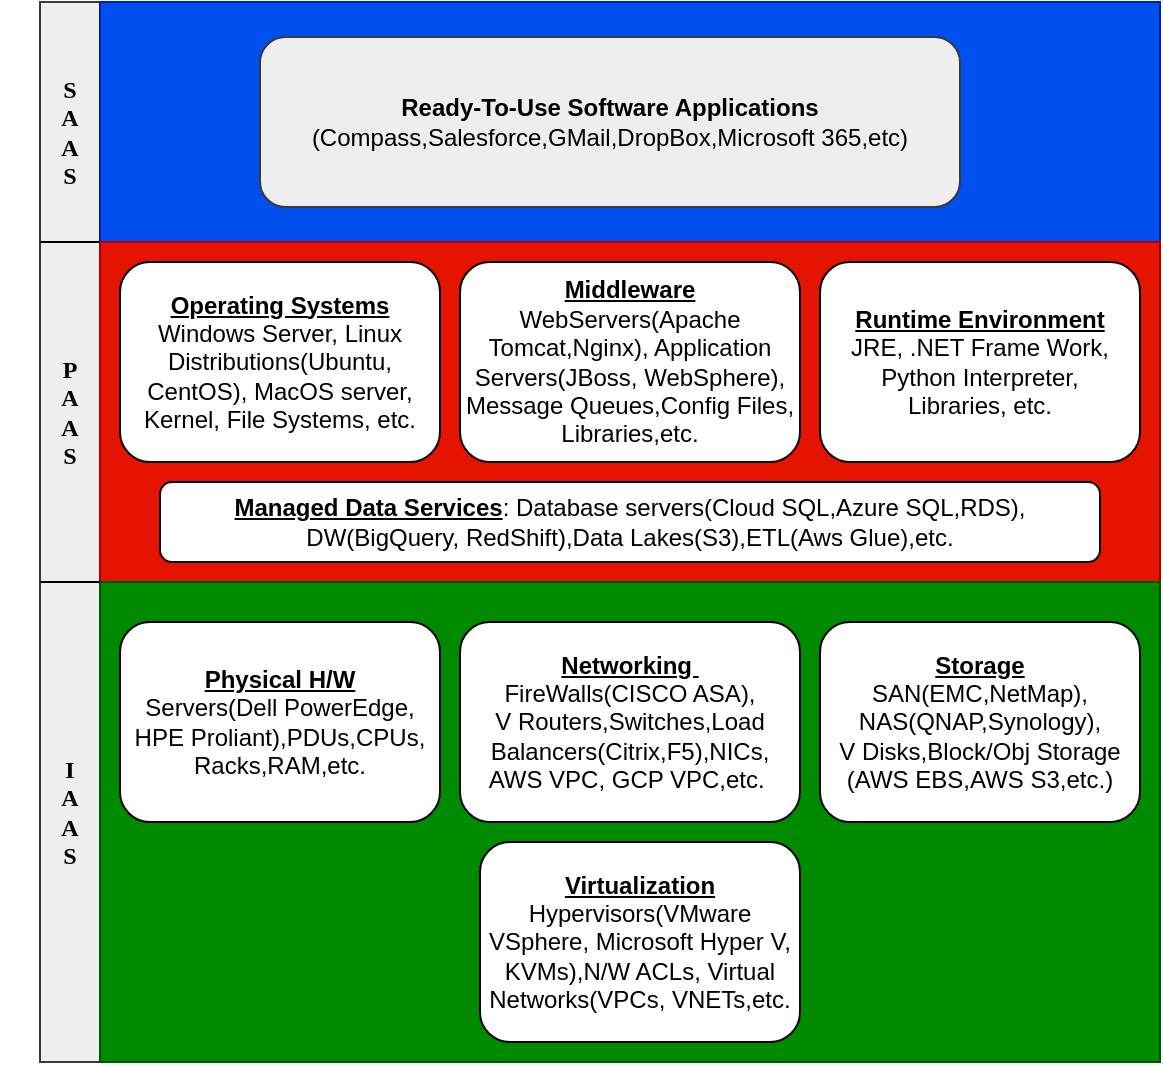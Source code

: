 <mxfile version="26.0.10">
  <diagram name="Page-1" id="xQfCdXBaoYpENJeM7S9G">
    <mxGraphModel dx="1050" dy="563" grid="1" gridSize="10" guides="1" tooltips="1" connect="1" arrows="1" fold="1" page="1" pageScale="1" pageWidth="850" pageHeight="1100" math="0" shadow="0">
      <root>
        <mxCell id="0" />
        <mxCell id="1" parent="0" />
        <mxCell id="vwg0xqAuFkWLNpj44O0B-1" value="" style="whiteSpace=wrap;html=1;aspect=fixed;fillColor=#eeeeee;strokeColor=#36393d;" vertex="1" parent="1">
          <mxGeometry x="120" y="70" width="530" height="530" as="geometry" />
        </mxCell>
        <mxCell id="vwg0xqAuFkWLNpj44O0B-2" value="" style="rounded=0;whiteSpace=wrap;html=1;fillColor=#0050ef;fontColor=#ffffff;strokeColor=#001DBC;" vertex="1" parent="1">
          <mxGeometry x="150" y="70" width="530" height="120" as="geometry" />
        </mxCell>
        <mxCell id="vwg0xqAuFkWLNpj44O0B-3" value="" style="rounded=0;whiteSpace=wrap;html=1;fillColor=#e51400;strokeColor=#B20000;fontColor=#ffffff;" vertex="1" parent="1">
          <mxGeometry x="150" y="190" width="530" height="170" as="geometry" />
        </mxCell>
        <mxCell id="vwg0xqAuFkWLNpj44O0B-4" value="" style="rounded=0;whiteSpace=wrap;html=1;fillColor=#008a00;strokeColor=#005700;fontColor=#ffffff;" vertex="1" parent="1">
          <mxGeometry x="150" y="360" width="530" height="240" as="geometry" />
        </mxCell>
        <mxCell id="vwg0xqAuFkWLNpj44O0B-5" value="&lt;b&gt;&lt;u&gt;Physical H/W&lt;/u&gt;&lt;/b&gt;&lt;div&gt;Servers(Dell PowerEdge, HPE&lt;span style=&quot;background-color: transparent; color: light-dark(rgb(0, 0, 0), rgb(255, 255, 255));&quot;&gt;&amp;nbsp;Proliant),PDUs,CPUs,&lt;/span&gt;&lt;/div&gt;&lt;div&gt;&lt;span style=&quot;background-color: transparent; color: light-dark(rgb(0, 0, 0), rgb(255, 255, 255));&quot;&gt;Racks,RAM,etc.&lt;/span&gt;&lt;/div&gt;" style="rounded=1;whiteSpace=wrap;html=1;" vertex="1" parent="1">
          <mxGeometry x="160" y="380" width="160" height="100" as="geometry" />
        </mxCell>
        <mxCell id="vwg0xqAuFkWLNpj44O0B-6" value="&lt;b&gt;&lt;u&gt;Networking&amp;nbsp;&lt;/u&gt;&lt;/b&gt;&lt;div&gt;FireWalls(CISCO ASA),&lt;/div&gt;&lt;div&gt;V Routers,Switches,Load Balancers(Citrix,F5),NICs,&lt;/div&gt;&lt;div&gt;AWS VPC, GCP VPC,etc.&amp;nbsp;&lt;/div&gt;" style="rounded=1;whiteSpace=wrap;html=1;align=center;" vertex="1" parent="1">
          <mxGeometry x="330" y="380" width="170" height="100" as="geometry" />
        </mxCell>
        <mxCell id="vwg0xqAuFkWLNpj44O0B-7" value="&lt;b&gt;&lt;u&gt;Storage&lt;/u&gt;&lt;/b&gt;&lt;div style=&quot;&quot;&gt;SAN(EMC,NetMap),&lt;/div&gt;&lt;div style=&quot;&quot;&gt;NAS(QNAP,Synology),&lt;/div&gt;&lt;div style=&quot;&quot;&gt;V Disks,Block/Obj Storage&lt;/div&gt;&lt;div style=&quot;&quot;&gt;(AWS EBS,AWS S3,etc.)&lt;/div&gt;" style="rounded=1;whiteSpace=wrap;html=1;" vertex="1" parent="1">
          <mxGeometry x="510" y="380" width="160" height="100" as="geometry" />
        </mxCell>
        <mxCell id="vwg0xqAuFkWLNpj44O0B-8" value="&lt;b style=&quot;&quot;&gt;&lt;u&gt;Virtualization&lt;/u&gt;&lt;/b&gt;&lt;div&gt;Hypervisors(VMware VSphere, Microsoft Hyper V, KVMs),N/W ACLs, Virtual Networks(VPCs, VNETs,etc.&lt;/div&gt;" style="rounded=1;whiteSpace=wrap;html=1;" vertex="1" parent="1">
          <mxGeometry x="340" y="490" width="160" height="100" as="geometry" />
        </mxCell>
        <mxCell id="vwg0xqAuFkWLNpj44O0B-9" value="&lt;b&gt;&lt;u&gt;Operating Systems&lt;/u&gt;&lt;/b&gt;&lt;br&gt;&lt;div&gt;&lt;span style=&quot;background-color: transparent; color: light-dark(rgb(0, 0, 0), rgb(255, 255, 255));&quot;&gt;Windows Server, Linux Distributions(Ubuntu, CentOS), MacOS server,&lt;/span&gt;&lt;/div&gt;&lt;div&gt;&lt;span style=&quot;background-color: transparent; color: light-dark(rgb(0, 0, 0), rgb(255, 255, 255));&quot;&gt;Kernel, File Systems, etc.&lt;/span&gt;&lt;/div&gt;" style="rounded=1;whiteSpace=wrap;html=1;" vertex="1" parent="1">
          <mxGeometry x="160" y="200" width="160" height="100" as="geometry" />
        </mxCell>
        <mxCell id="vwg0xqAuFkWLNpj44O0B-10" value="&lt;b&gt;&lt;u&gt;Middleware&lt;/u&gt;&lt;/b&gt;&lt;div&gt;WebServers(Apache Tomcat,Nginx), Application Servers(JBoss, WebSphere),&lt;/div&gt;&lt;div&gt;Message Queues,Config Files,&lt;/div&gt;&lt;div&gt;Libraries,etc.&lt;/div&gt;" style="rounded=1;whiteSpace=wrap;html=1;" vertex="1" parent="1">
          <mxGeometry x="330" y="200" width="170" height="100" as="geometry" />
        </mxCell>
        <mxCell id="vwg0xqAuFkWLNpj44O0B-11" value="&lt;b&gt;&lt;u&gt;Runtime Environment&lt;/u&gt;&lt;/b&gt;&lt;div&gt;JRE, .NET Frame Work,&lt;/div&gt;&lt;div&gt;Python Interpreter,&lt;/div&gt;&lt;div&gt;Libraries, etc.&lt;/div&gt;" style="rounded=1;whiteSpace=wrap;html=1;" vertex="1" parent="1">
          <mxGeometry x="510" y="200" width="160" height="100" as="geometry" />
        </mxCell>
        <mxCell id="vwg0xqAuFkWLNpj44O0B-16" value="" style="endArrow=none;html=1;rounded=0;entryX=0;entryY=0;entryDx=0;entryDy=0;" edge="1" parent="1" target="vwg0xqAuFkWLNpj44O0B-3">
          <mxGeometry width="50" height="50" relative="1" as="geometry">
            <mxPoint x="120" y="190" as="sourcePoint" />
            <mxPoint x="80" y="160" as="targetPoint" />
          </mxGeometry>
        </mxCell>
        <mxCell id="vwg0xqAuFkWLNpj44O0B-17" value="" style="endArrow=none;html=1;rounded=0;" edge="1" parent="1">
          <mxGeometry width="50" height="50" relative="1" as="geometry">
            <mxPoint x="120" y="360" as="sourcePoint" />
            <mxPoint x="150" y="360" as="targetPoint" />
          </mxGeometry>
        </mxCell>
        <mxCell id="vwg0xqAuFkWLNpj44O0B-20" value="&lt;b&gt;&lt;font face=&quot;Verdana&quot; style=&quot;color: light-dark(rgb(0, 0, 0), rgb(234, 107, 102));&quot;&gt;I&lt;/font&gt;&lt;/b&gt;&lt;div&gt;&lt;b&gt;&lt;font face=&quot;Verdana&quot; style=&quot;color: light-dark(rgb(0, 0, 0), rgb(234, 107, 102));&quot;&gt;A&lt;/font&gt;&lt;/b&gt;&lt;/div&gt;&lt;div&gt;&lt;b&gt;&lt;font face=&quot;Verdana&quot; style=&quot;color: light-dark(rgb(0, 0, 0), rgb(234, 107, 102));&quot;&gt;A&lt;/font&gt;&lt;/b&gt;&lt;/div&gt;&lt;div&gt;&lt;b&gt;&lt;font face=&quot;Verdana&quot; style=&quot;color: light-dark(rgb(0, 0, 0), rgb(234, 107, 102));&quot;&gt;S&lt;/font&gt;&lt;/b&gt;&lt;/div&gt;" style="text;strokeColor=none;align=center;fillColor=none;html=1;verticalAlign=middle;whiteSpace=wrap;rounded=0;" vertex="1" parent="1">
          <mxGeometry x="100" y="420" width="70" height="110" as="geometry" />
        </mxCell>
        <mxCell id="vwg0xqAuFkWLNpj44O0B-21" value="&lt;b&gt;&lt;font face=&quot;Verdana&quot; style=&quot;color: light-dark(rgb(0, 0, 0), rgb(0, 255, 255));&quot;&gt;P&lt;/font&gt;&lt;/b&gt;&lt;div&gt;&lt;b&gt;&lt;font face=&quot;Verdana&quot; style=&quot;color: light-dark(rgb(0, 0, 0), rgb(0, 255, 255));&quot;&gt;A&lt;/font&gt;&lt;/b&gt;&lt;/div&gt;&lt;div&gt;&lt;b&gt;&lt;font face=&quot;Verdana&quot; style=&quot;color: light-dark(rgb(0, 0, 0), rgb(0, 255, 255));&quot;&gt;A&lt;/font&gt;&lt;/b&gt;&lt;/div&gt;&lt;div&gt;&lt;b&gt;&lt;font face=&quot;Verdana&quot; style=&quot;color: light-dark(rgb(0, 0, 0), rgb(0, 255, 255));&quot;&gt;S&lt;/font&gt;&lt;/b&gt;&lt;/div&gt;" style="text;strokeColor=none;align=center;fillColor=none;html=1;verticalAlign=middle;whiteSpace=wrap;rounded=0;" vertex="1" parent="1">
          <mxGeometry x="100" y="235" width="70" height="80" as="geometry" />
        </mxCell>
        <mxCell id="vwg0xqAuFkWLNpj44O0B-22" value="&lt;b&gt;&lt;font face=&quot;Verdana&quot; style=&quot;color: light-dark(rgb(0, 0, 0), rgb(128, 255, 0));&quot;&gt;S&lt;/font&gt;&lt;/b&gt;&lt;div&gt;&lt;b&gt;&lt;font face=&quot;Verdana&quot; style=&quot;color: light-dark(rgb(0, 0, 0), rgb(128, 255, 0));&quot;&gt;A&lt;br&gt;A&lt;br&gt;S&lt;/font&gt;&lt;/b&gt;&lt;/div&gt;" style="text;strokeColor=none;align=center;fillColor=none;html=1;verticalAlign=middle;whiteSpace=wrap;rounded=0;" vertex="1" parent="1">
          <mxGeometry x="100" y="120" width="70" height="30" as="geometry" />
        </mxCell>
        <mxCell id="vwg0xqAuFkWLNpj44O0B-23" value="&lt;b&gt;Ready-To-Use Software Applications&lt;/b&gt;&lt;div&gt;(Compass,Salesforce,GMail,DropBox,Microsoft 365,etc)&lt;/div&gt;" style="rounded=1;whiteSpace=wrap;html=1;fillColor=#eeeeee;strokeColor=#36393d;" vertex="1" parent="1">
          <mxGeometry x="230" y="87.5" width="350" height="85" as="geometry" />
        </mxCell>
        <mxCell id="vwg0xqAuFkWLNpj44O0B-24" value="&lt;b&gt;&lt;u&gt;Managed Data Services&lt;/u&gt;&lt;/b&gt;: Database servers(Cloud SQL,Azure SQL,RDS), DW(BigQuery, RedShift),Data Lakes(S3),ETL(Aws Glue),etc." style="rounded=1;whiteSpace=wrap;html=1;" vertex="1" parent="1">
          <mxGeometry x="180" y="310" width="470" height="40" as="geometry" />
        </mxCell>
      </root>
    </mxGraphModel>
  </diagram>
</mxfile>
